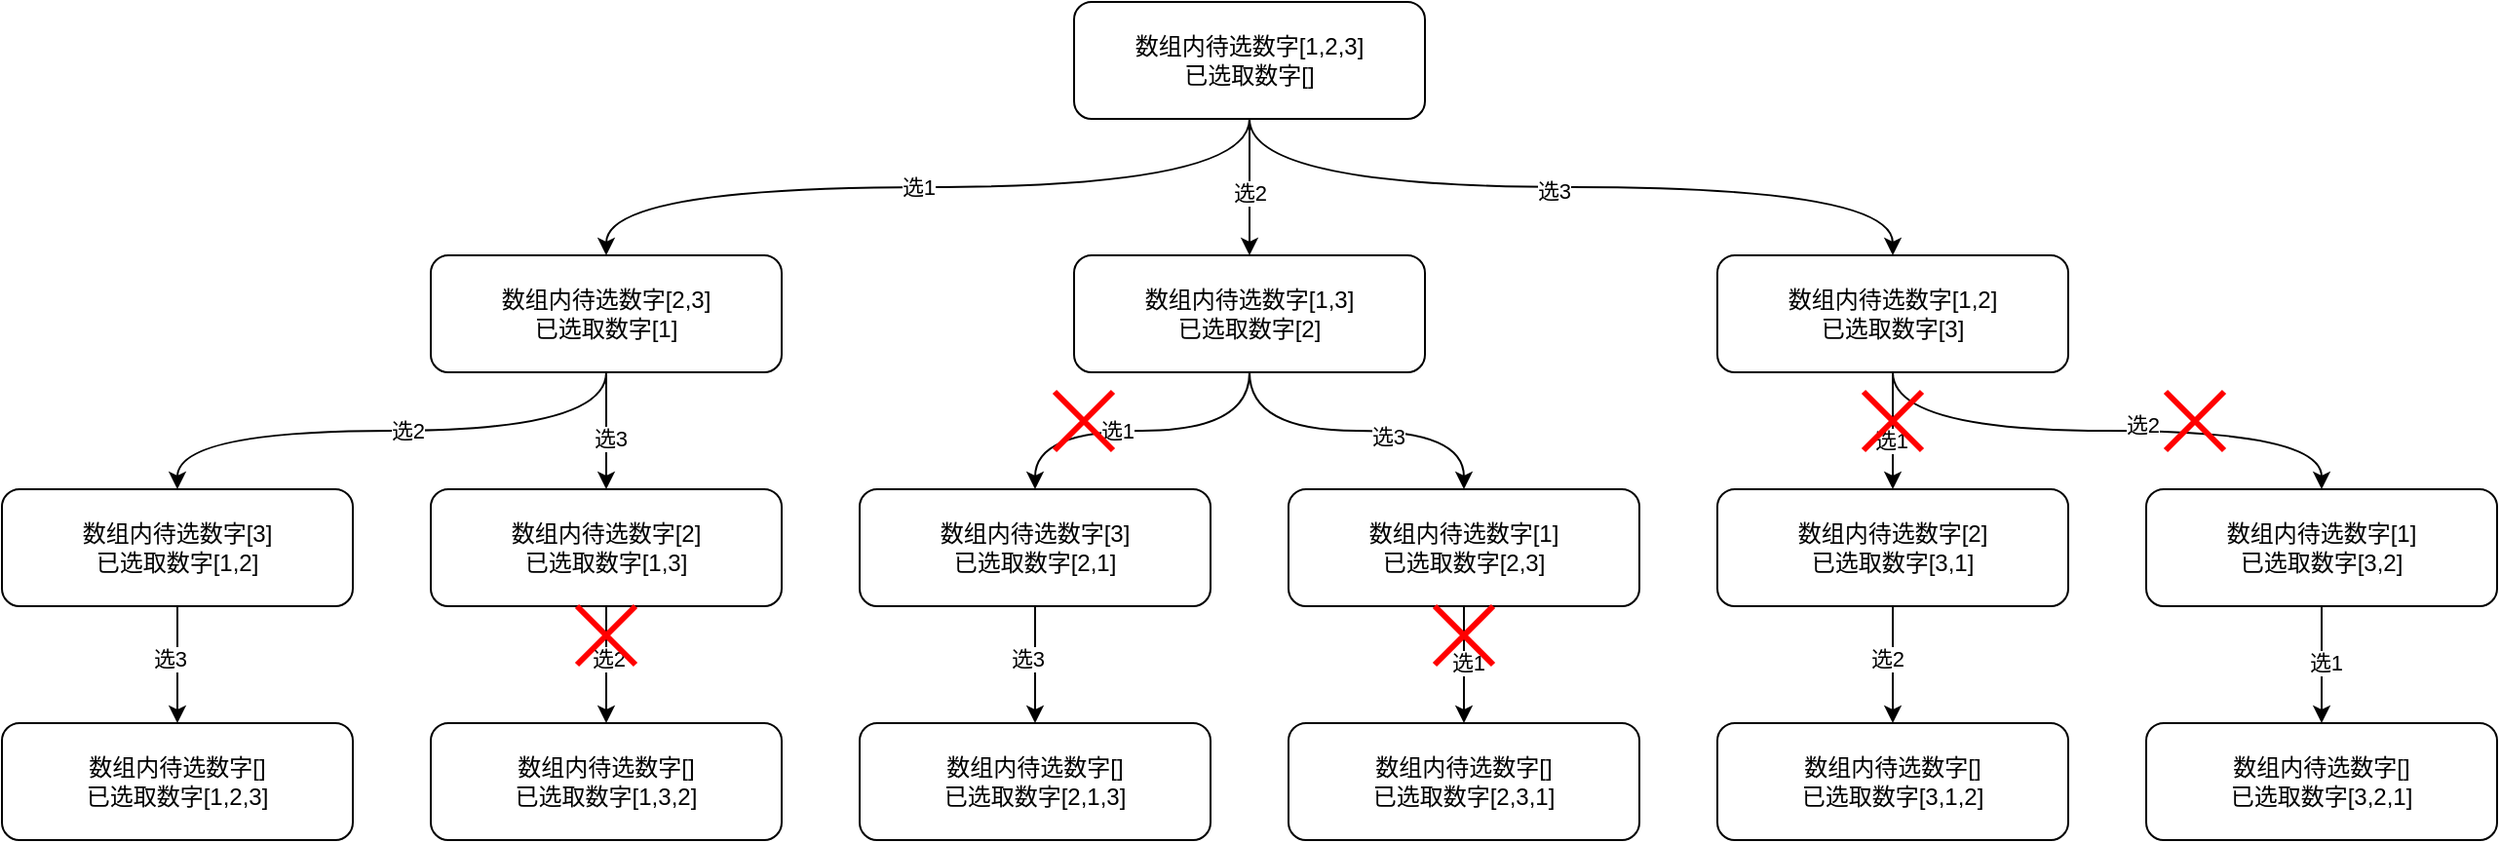 <mxfile version="24.7.5">
  <diagram name="第 1 页" id="h_oGdat_hJrlbV5CpcHk">
    <mxGraphModel dx="2261" dy="841" grid="1" gridSize="10" guides="1" tooltips="1" connect="1" arrows="1" fold="1" page="1" pageScale="1" pageWidth="827" pageHeight="1169" math="0" shadow="0">
      <root>
        <mxCell id="0" />
        <mxCell id="1" parent="0" />
        <mxCell id="kaJzyL5myrryQxfhcefb-21" style="edgeStyle=orthogonalEdgeStyle;rounded=0;orthogonalLoop=1;jettySize=auto;html=1;exitX=0.5;exitY=1;exitDx=0;exitDy=0;entryX=0.5;entryY=0;entryDx=0;entryDy=0;curved=1;" edge="1" parent="1" source="kaJzyL5myrryQxfhcefb-5" target="kaJzyL5myrryQxfhcefb-16">
          <mxGeometry relative="1" as="geometry" />
        </mxCell>
        <mxCell id="kaJzyL5myrryQxfhcefb-24" value="选1" style="edgeLabel;html=1;align=center;verticalAlign=middle;resizable=0;points=[];" vertex="1" connectable="0" parent="kaJzyL5myrryQxfhcefb-21">
          <mxGeometry x="0.027" relative="1" as="geometry">
            <mxPoint as="offset" />
          </mxGeometry>
        </mxCell>
        <mxCell id="kaJzyL5myrryQxfhcefb-22" style="edgeStyle=orthogonalEdgeStyle;rounded=0;orthogonalLoop=1;jettySize=auto;html=1;exitX=0.5;exitY=1;exitDx=0;exitDy=0;entryX=0.5;entryY=0;entryDx=0;entryDy=0;curved=1;" edge="1" parent="1" source="kaJzyL5myrryQxfhcefb-5" target="kaJzyL5myrryQxfhcefb-14">
          <mxGeometry relative="1" as="geometry" />
        </mxCell>
        <mxCell id="kaJzyL5myrryQxfhcefb-27" value="选2" style="edgeLabel;html=1;align=center;verticalAlign=middle;resizable=0;points=[];" vertex="1" connectable="0" parent="kaJzyL5myrryQxfhcefb-22">
          <mxGeometry x="0.086" relative="1" as="geometry">
            <mxPoint as="offset" />
          </mxGeometry>
        </mxCell>
        <mxCell id="kaJzyL5myrryQxfhcefb-23" style="edgeStyle=orthogonalEdgeStyle;rounded=0;orthogonalLoop=1;jettySize=auto;html=1;exitX=0.5;exitY=1;exitDx=0;exitDy=0;entryX=0.5;entryY=0;entryDx=0;entryDy=0;curved=1;" edge="1" parent="1" source="kaJzyL5myrryQxfhcefb-5" target="kaJzyL5myrryQxfhcefb-18">
          <mxGeometry relative="1" as="geometry" />
        </mxCell>
        <mxCell id="kaJzyL5myrryQxfhcefb-28" value="选3" style="edgeLabel;html=1;align=center;verticalAlign=middle;resizable=0;points=[];" vertex="1" connectable="0" parent="kaJzyL5myrryQxfhcefb-23">
          <mxGeometry x="-0.047" y="-2" relative="1" as="geometry">
            <mxPoint as="offset" />
          </mxGeometry>
        </mxCell>
        <mxCell id="kaJzyL5myrryQxfhcefb-5" value="" style="rounded=1;whiteSpace=wrap;html=1;" vertex="1" parent="1">
          <mxGeometry x="330" y="170" width="180" height="60" as="geometry" />
        </mxCell>
        <mxCell id="kaJzyL5myrryQxfhcefb-6" value="数组内待选数字[1,2,3]&lt;div&gt;已选取数字[]&lt;/div&gt;" style="text;html=1;align=center;verticalAlign=middle;whiteSpace=wrap;rounded=0;" vertex="1" parent="1">
          <mxGeometry x="340" y="180" width="160" height="40" as="geometry" />
        </mxCell>
        <mxCell id="kaJzyL5myrryQxfhcefb-60" style="edgeStyle=orthogonalEdgeStyle;rounded=0;orthogonalLoop=1;jettySize=auto;html=1;exitX=0.5;exitY=1;exitDx=0;exitDy=0;entryX=0.5;entryY=0;entryDx=0;entryDy=0;curved=1;" edge="1" parent="1" source="kaJzyL5myrryQxfhcefb-14" target="kaJzyL5myrryQxfhcefb-50">
          <mxGeometry relative="1" as="geometry" />
        </mxCell>
        <mxCell id="kaJzyL5myrryQxfhcefb-63" value="选1" style="edgeLabel;html=1;align=center;verticalAlign=middle;resizable=0;points=[];" vertex="1" connectable="0" parent="kaJzyL5myrryQxfhcefb-60">
          <mxGeometry x="0.153" relative="1" as="geometry">
            <mxPoint as="offset" />
          </mxGeometry>
        </mxCell>
        <mxCell id="kaJzyL5myrryQxfhcefb-61" style="edgeStyle=orthogonalEdgeStyle;rounded=0;orthogonalLoop=1;jettySize=auto;html=1;exitX=0.5;exitY=1;exitDx=0;exitDy=0;entryX=0.5;entryY=0;entryDx=0;entryDy=0;curved=1;" edge="1" parent="1" source="kaJzyL5myrryQxfhcefb-14" target="kaJzyL5myrryQxfhcefb-54">
          <mxGeometry relative="1" as="geometry" />
        </mxCell>
        <mxCell id="kaJzyL5myrryQxfhcefb-64" value="选3" style="edgeLabel;html=1;align=center;verticalAlign=middle;resizable=0;points=[];" vertex="1" connectable="0" parent="kaJzyL5myrryQxfhcefb-61">
          <mxGeometry x="0.188" y="-3" relative="1" as="geometry">
            <mxPoint as="offset" />
          </mxGeometry>
        </mxCell>
        <mxCell id="kaJzyL5myrryQxfhcefb-14" value="" style="rounded=1;whiteSpace=wrap;html=1;" vertex="1" parent="1">
          <mxGeometry x="330" y="300" width="180" height="60" as="geometry" />
        </mxCell>
        <mxCell id="kaJzyL5myrryQxfhcefb-15" value="数组内待选数字[1,3]&lt;div&gt;已选取数字[2]&lt;/div&gt;" style="text;html=1;align=center;verticalAlign=middle;whiteSpace=wrap;rounded=0;" vertex="1" parent="1">
          <mxGeometry x="340" y="310" width="160" height="40" as="geometry" />
        </mxCell>
        <mxCell id="kaJzyL5myrryQxfhcefb-35" style="edgeStyle=orthogonalEdgeStyle;rounded=0;orthogonalLoop=1;jettySize=auto;html=1;exitX=0.5;exitY=1;exitDx=0;exitDy=0;entryX=0.5;entryY=0;entryDx=0;entryDy=0;curved=1;" edge="1" parent="1" source="kaJzyL5myrryQxfhcefb-16" target="kaJzyL5myrryQxfhcefb-31">
          <mxGeometry relative="1" as="geometry" />
        </mxCell>
        <mxCell id="kaJzyL5myrryQxfhcefb-44" value="选2" style="edgeLabel;html=1;align=center;verticalAlign=middle;resizable=0;points=[];" vertex="1" connectable="0" parent="kaJzyL5myrryQxfhcefb-35">
          <mxGeometry x="-0.057" relative="1" as="geometry">
            <mxPoint as="offset" />
          </mxGeometry>
        </mxCell>
        <mxCell id="kaJzyL5myrryQxfhcefb-36" style="edgeStyle=orthogonalEdgeStyle;rounded=0;orthogonalLoop=1;jettySize=auto;html=1;exitX=0.5;exitY=1;exitDx=0;exitDy=0;entryX=0.5;entryY=0;entryDx=0;entryDy=0;curved=1;" edge="1" parent="1" source="kaJzyL5myrryQxfhcefb-16" target="kaJzyL5myrryQxfhcefb-33">
          <mxGeometry relative="1" as="geometry" />
        </mxCell>
        <mxCell id="kaJzyL5myrryQxfhcefb-45" value="选3" style="edgeLabel;html=1;align=center;verticalAlign=middle;resizable=0;points=[];" vertex="1" connectable="0" parent="kaJzyL5myrryQxfhcefb-36">
          <mxGeometry x="0.133" y="2" relative="1" as="geometry">
            <mxPoint as="offset" />
          </mxGeometry>
        </mxCell>
        <mxCell id="kaJzyL5myrryQxfhcefb-16" value="" style="rounded=1;whiteSpace=wrap;html=1;" vertex="1" parent="1">
          <mxGeometry y="300" width="180" height="60" as="geometry" />
        </mxCell>
        <mxCell id="kaJzyL5myrryQxfhcefb-17" value="数组内待选数字[2,3]&lt;div&gt;已选取数字[1]&lt;/div&gt;" style="text;html=1;align=center;verticalAlign=middle;whiteSpace=wrap;rounded=0;" vertex="1" parent="1">
          <mxGeometry x="10" y="310" width="160" height="40" as="geometry" />
        </mxCell>
        <mxCell id="kaJzyL5myrryQxfhcefb-80" style="edgeStyle=orthogonalEdgeStyle;rounded=0;orthogonalLoop=1;jettySize=auto;html=1;exitX=0.5;exitY=1;exitDx=0;exitDy=0;entryX=0.5;entryY=0;entryDx=0;entryDy=0;curved=1;" edge="1" parent="1" source="kaJzyL5myrryQxfhcefb-18" target="kaJzyL5myrryQxfhcefb-70">
          <mxGeometry relative="1" as="geometry" />
        </mxCell>
        <mxCell id="kaJzyL5myrryQxfhcefb-82" value="选1" style="edgeLabel;html=1;align=center;verticalAlign=middle;resizable=0;points=[];" vertex="1" connectable="0" parent="kaJzyL5myrryQxfhcefb-80">
          <mxGeometry x="0.167" y="-1" relative="1" as="geometry">
            <mxPoint as="offset" />
          </mxGeometry>
        </mxCell>
        <mxCell id="kaJzyL5myrryQxfhcefb-81" style="edgeStyle=orthogonalEdgeStyle;rounded=0;orthogonalLoop=1;jettySize=auto;html=1;exitX=0.5;exitY=1;exitDx=0;exitDy=0;entryX=0.5;entryY=0;entryDx=0;entryDy=0;curved=1;" edge="1" parent="1" source="kaJzyL5myrryQxfhcefb-18" target="kaJzyL5myrryQxfhcefb-74">
          <mxGeometry relative="1" as="geometry" />
        </mxCell>
        <mxCell id="kaJzyL5myrryQxfhcefb-83" value="选2" style="edgeLabel;html=1;align=center;verticalAlign=middle;resizable=0;points=[];" vertex="1" connectable="0" parent="kaJzyL5myrryQxfhcefb-81">
          <mxGeometry x="0.129" y="3" relative="1" as="geometry">
            <mxPoint as="offset" />
          </mxGeometry>
        </mxCell>
        <mxCell id="kaJzyL5myrryQxfhcefb-18" value="" style="rounded=1;whiteSpace=wrap;html=1;" vertex="1" parent="1">
          <mxGeometry x="660" y="300" width="180" height="60" as="geometry" />
        </mxCell>
        <mxCell id="kaJzyL5myrryQxfhcefb-19" value="数组内待选数字[1,2]&lt;div&gt;已选取数字[3]&lt;/div&gt;" style="text;html=1;align=center;verticalAlign=middle;whiteSpace=wrap;rounded=0;" vertex="1" parent="1">
          <mxGeometry x="670" y="310" width="160" height="40" as="geometry" />
        </mxCell>
        <mxCell id="kaJzyL5myrryQxfhcefb-39" style="edgeStyle=orthogonalEdgeStyle;rounded=0;orthogonalLoop=1;jettySize=auto;html=1;exitX=0.5;exitY=1;exitDx=0;exitDy=0;entryX=0.5;entryY=0;entryDx=0;entryDy=0;" edge="1" parent="1" source="kaJzyL5myrryQxfhcefb-31" target="kaJzyL5myrryQxfhcefb-37">
          <mxGeometry relative="1" as="geometry" />
        </mxCell>
        <mxCell id="kaJzyL5myrryQxfhcefb-46" value="选3" style="edgeLabel;html=1;align=center;verticalAlign=middle;resizable=0;points=[];" vertex="1" connectable="0" parent="kaJzyL5myrryQxfhcefb-39">
          <mxGeometry x="-0.1" y="-4" relative="1" as="geometry">
            <mxPoint as="offset" />
          </mxGeometry>
        </mxCell>
        <mxCell id="kaJzyL5myrryQxfhcefb-31" value="" style="rounded=1;whiteSpace=wrap;html=1;" vertex="1" parent="1">
          <mxGeometry x="-220" y="420" width="180" height="60" as="geometry" />
        </mxCell>
        <mxCell id="kaJzyL5myrryQxfhcefb-32" value="数组内待选数字[3]&lt;div&gt;已选取数字[1,2]&lt;/div&gt;" style="text;html=1;align=center;verticalAlign=middle;whiteSpace=wrap;rounded=0;" vertex="1" parent="1">
          <mxGeometry x="-210" y="430" width="160" height="40" as="geometry" />
        </mxCell>
        <mxCell id="kaJzyL5myrryQxfhcefb-43" style="edgeStyle=orthogonalEdgeStyle;rounded=0;orthogonalLoop=1;jettySize=auto;html=1;exitX=0.5;exitY=1;exitDx=0;exitDy=0;entryX=0.5;entryY=0;entryDx=0;entryDy=0;" edge="1" parent="1" source="kaJzyL5myrryQxfhcefb-33" target="kaJzyL5myrryQxfhcefb-41">
          <mxGeometry relative="1" as="geometry" />
        </mxCell>
        <mxCell id="kaJzyL5myrryQxfhcefb-47" value="选2" style="edgeLabel;html=1;align=center;verticalAlign=middle;resizable=0;points=[];" vertex="1" connectable="0" parent="kaJzyL5myrryQxfhcefb-43">
          <mxGeometry x="-0.1" y="1" relative="1" as="geometry">
            <mxPoint as="offset" />
          </mxGeometry>
        </mxCell>
        <mxCell id="kaJzyL5myrryQxfhcefb-33" value="" style="rounded=1;whiteSpace=wrap;html=1;" vertex="1" parent="1">
          <mxGeometry y="420" width="180" height="60" as="geometry" />
        </mxCell>
        <mxCell id="kaJzyL5myrryQxfhcefb-34" value="数组内待选数字[2]&lt;div&gt;已选取数字[1,3]&lt;/div&gt;" style="text;html=1;align=center;verticalAlign=middle;whiteSpace=wrap;rounded=0;" vertex="1" parent="1">
          <mxGeometry x="10" y="430" width="160" height="40" as="geometry" />
        </mxCell>
        <mxCell id="kaJzyL5myrryQxfhcefb-37" value="" style="rounded=1;whiteSpace=wrap;html=1;" vertex="1" parent="1">
          <mxGeometry x="-220" y="540" width="180" height="60" as="geometry" />
        </mxCell>
        <mxCell id="kaJzyL5myrryQxfhcefb-38" value="数组内待选数字[]&lt;div&gt;已选取数字[1,2,3]&lt;/div&gt;" style="text;html=1;align=center;verticalAlign=middle;whiteSpace=wrap;rounded=0;" vertex="1" parent="1">
          <mxGeometry x="-210" y="550" width="160" height="40" as="geometry" />
        </mxCell>
        <mxCell id="kaJzyL5myrryQxfhcefb-41" value="" style="rounded=1;whiteSpace=wrap;html=1;" vertex="1" parent="1">
          <mxGeometry y="540" width="180" height="60" as="geometry" />
        </mxCell>
        <mxCell id="kaJzyL5myrryQxfhcefb-42" value="数组内待选数字[]&lt;div&gt;已选取数字[1,3&lt;span style=&quot;background-color: initial;&quot;&gt;,2&lt;/span&gt;&lt;span style=&quot;background-color: initial;&quot;&gt;]&lt;/span&gt;&lt;/div&gt;" style="text;html=1;align=center;verticalAlign=middle;whiteSpace=wrap;rounded=0;" vertex="1" parent="1">
          <mxGeometry x="10" y="550" width="160" height="40" as="geometry" />
        </mxCell>
        <mxCell id="kaJzyL5myrryQxfhcefb-48" style="edgeStyle=orthogonalEdgeStyle;rounded=0;orthogonalLoop=1;jettySize=auto;html=1;exitX=0.5;exitY=1;exitDx=0;exitDy=0;entryX=0.5;entryY=0;entryDx=0;entryDy=0;" edge="1" parent="1" source="kaJzyL5myrryQxfhcefb-50" target="kaJzyL5myrryQxfhcefb-56">
          <mxGeometry relative="1" as="geometry" />
        </mxCell>
        <mxCell id="kaJzyL5myrryQxfhcefb-49" value="选3" style="edgeLabel;html=1;align=center;verticalAlign=middle;resizable=0;points=[];" vertex="1" connectable="0" parent="kaJzyL5myrryQxfhcefb-48">
          <mxGeometry x="-0.1" y="-4" relative="1" as="geometry">
            <mxPoint as="offset" />
          </mxGeometry>
        </mxCell>
        <mxCell id="kaJzyL5myrryQxfhcefb-50" value="" style="rounded=1;whiteSpace=wrap;html=1;" vertex="1" parent="1">
          <mxGeometry x="220" y="420" width="180" height="60" as="geometry" />
        </mxCell>
        <mxCell id="kaJzyL5myrryQxfhcefb-51" value="数组内待选数字[3]&lt;div&gt;已选取数字[2,1]&lt;/div&gt;" style="text;html=1;align=center;verticalAlign=middle;whiteSpace=wrap;rounded=0;" vertex="1" parent="1">
          <mxGeometry x="230" y="430" width="160" height="40" as="geometry" />
        </mxCell>
        <mxCell id="kaJzyL5myrryQxfhcefb-52" style="edgeStyle=orthogonalEdgeStyle;rounded=0;orthogonalLoop=1;jettySize=auto;html=1;exitX=0.5;exitY=1;exitDx=0;exitDy=0;entryX=0.5;entryY=0;entryDx=0;entryDy=0;" edge="1" parent="1" source="kaJzyL5myrryQxfhcefb-54" target="kaJzyL5myrryQxfhcefb-58">
          <mxGeometry relative="1" as="geometry" />
        </mxCell>
        <mxCell id="kaJzyL5myrryQxfhcefb-67" value="选1" style="edgeLabel;html=1;align=center;verticalAlign=middle;resizable=0;points=[];" vertex="1" connectable="0" parent="kaJzyL5myrryQxfhcefb-52">
          <mxGeometry x="-0.033" y="2" relative="1" as="geometry">
            <mxPoint as="offset" />
          </mxGeometry>
        </mxCell>
        <mxCell id="kaJzyL5myrryQxfhcefb-54" value="" style="rounded=1;whiteSpace=wrap;html=1;" vertex="1" parent="1">
          <mxGeometry x="440" y="420" width="180" height="60" as="geometry" />
        </mxCell>
        <mxCell id="kaJzyL5myrryQxfhcefb-55" value="数组内待选数字[1]&lt;div&gt;已选取数字[2,3]&lt;/div&gt;" style="text;html=1;align=center;verticalAlign=middle;whiteSpace=wrap;rounded=0;" vertex="1" parent="1">
          <mxGeometry x="450" y="430" width="160" height="40" as="geometry" />
        </mxCell>
        <mxCell id="kaJzyL5myrryQxfhcefb-56" value="" style="rounded=1;whiteSpace=wrap;html=1;" vertex="1" parent="1">
          <mxGeometry x="220" y="540" width="180" height="60" as="geometry" />
        </mxCell>
        <mxCell id="kaJzyL5myrryQxfhcefb-57" value="数组内待选数字[]&lt;div&gt;已选取数字[2,1,3]&lt;/div&gt;" style="text;html=1;align=center;verticalAlign=middle;whiteSpace=wrap;rounded=0;" vertex="1" parent="1">
          <mxGeometry x="230" y="550" width="160" height="40" as="geometry" />
        </mxCell>
        <mxCell id="kaJzyL5myrryQxfhcefb-58" value="" style="rounded=1;whiteSpace=wrap;html=1;" vertex="1" parent="1">
          <mxGeometry x="440" y="540" width="180" height="60" as="geometry" />
        </mxCell>
        <mxCell id="kaJzyL5myrryQxfhcefb-59" value="数组内待选数字[]&lt;div&gt;已选取数字[2,3,1&lt;span style=&quot;background-color: initial;&quot;&gt;]&lt;/span&gt;&lt;/div&gt;" style="text;html=1;align=center;verticalAlign=middle;whiteSpace=wrap;rounded=0;" vertex="1" parent="1">
          <mxGeometry x="450" y="550" width="160" height="40" as="geometry" />
        </mxCell>
        <mxCell id="kaJzyL5myrryQxfhcefb-68" style="edgeStyle=orthogonalEdgeStyle;rounded=0;orthogonalLoop=1;jettySize=auto;html=1;exitX=0.5;exitY=1;exitDx=0;exitDy=0;entryX=0.5;entryY=0;entryDx=0;entryDy=0;" edge="1" parent="1" source="kaJzyL5myrryQxfhcefb-70" target="kaJzyL5myrryQxfhcefb-76">
          <mxGeometry relative="1" as="geometry" />
        </mxCell>
        <mxCell id="kaJzyL5myrryQxfhcefb-69" value="选2" style="edgeLabel;html=1;align=center;verticalAlign=middle;resizable=0;points=[];" vertex="1" connectable="0" parent="kaJzyL5myrryQxfhcefb-68">
          <mxGeometry x="-0.1" y="-4" relative="1" as="geometry">
            <mxPoint x="1" as="offset" />
          </mxGeometry>
        </mxCell>
        <mxCell id="kaJzyL5myrryQxfhcefb-70" value="" style="rounded=1;whiteSpace=wrap;html=1;" vertex="1" parent="1">
          <mxGeometry x="660" y="420" width="180" height="60" as="geometry" />
        </mxCell>
        <mxCell id="kaJzyL5myrryQxfhcefb-71" value="数组内待选数字[2]&lt;div&gt;已选取数字[3,1]&lt;/div&gt;" style="text;html=1;align=center;verticalAlign=middle;whiteSpace=wrap;rounded=0;" vertex="1" parent="1">
          <mxGeometry x="670" y="430" width="160" height="40" as="geometry" />
        </mxCell>
        <mxCell id="kaJzyL5myrryQxfhcefb-72" style="edgeStyle=orthogonalEdgeStyle;rounded=0;orthogonalLoop=1;jettySize=auto;html=1;exitX=0.5;exitY=1;exitDx=0;exitDy=0;entryX=0.5;entryY=0;entryDx=0;entryDy=0;" edge="1" parent="1" source="kaJzyL5myrryQxfhcefb-74" target="kaJzyL5myrryQxfhcefb-78">
          <mxGeometry relative="1" as="geometry" />
        </mxCell>
        <mxCell id="kaJzyL5myrryQxfhcefb-73" value="选1" style="edgeLabel;html=1;align=center;verticalAlign=middle;resizable=0;points=[];" vertex="1" connectable="0" parent="kaJzyL5myrryQxfhcefb-72">
          <mxGeometry x="-0.033" y="2" relative="1" as="geometry">
            <mxPoint as="offset" />
          </mxGeometry>
        </mxCell>
        <mxCell id="kaJzyL5myrryQxfhcefb-74" value="" style="rounded=1;whiteSpace=wrap;html=1;" vertex="1" parent="1">
          <mxGeometry x="880" y="420" width="180" height="60" as="geometry" />
        </mxCell>
        <mxCell id="kaJzyL5myrryQxfhcefb-75" value="数组内待选数字[1]&lt;div&gt;已选取数字[3,2]&lt;/div&gt;" style="text;html=1;align=center;verticalAlign=middle;whiteSpace=wrap;rounded=0;" vertex="1" parent="1">
          <mxGeometry x="890" y="430" width="160" height="40" as="geometry" />
        </mxCell>
        <mxCell id="kaJzyL5myrryQxfhcefb-76" value="" style="rounded=1;whiteSpace=wrap;html=1;" vertex="1" parent="1">
          <mxGeometry x="660" y="540" width="180" height="60" as="geometry" />
        </mxCell>
        <mxCell id="kaJzyL5myrryQxfhcefb-77" value="数组内待选数字[]&lt;div&gt;已选取数字[3,1,2]&lt;/div&gt;" style="text;html=1;align=center;verticalAlign=middle;whiteSpace=wrap;rounded=0;" vertex="1" parent="1">
          <mxGeometry x="670" y="550" width="160" height="40" as="geometry" />
        </mxCell>
        <mxCell id="kaJzyL5myrryQxfhcefb-78" value="" style="rounded=1;whiteSpace=wrap;html=1;" vertex="1" parent="1">
          <mxGeometry x="880" y="540" width="180" height="60" as="geometry" />
        </mxCell>
        <mxCell id="kaJzyL5myrryQxfhcefb-79" value="数组内待选数字[]&lt;div&gt;已选取数字[3,2,1&lt;span style=&quot;background-color: initial;&quot;&gt;]&lt;/span&gt;&lt;/div&gt;" style="text;html=1;align=center;verticalAlign=middle;whiteSpace=wrap;rounded=0;" vertex="1" parent="1">
          <mxGeometry x="890" y="550" width="160" height="40" as="geometry" />
        </mxCell>
        <mxCell id="kaJzyL5myrryQxfhcefb-84" value="" style="shape=umlDestroy;whiteSpace=wrap;html=1;strokeWidth=3;targetShapes=umlLifeline;strokeColor=#FF0000;" vertex="1" parent="1">
          <mxGeometry x="75" y="480" width="30" height="30" as="geometry" />
        </mxCell>
        <mxCell id="kaJzyL5myrryQxfhcefb-91" value="" style="shape=umlDestroy;whiteSpace=wrap;html=1;strokeWidth=3;targetShapes=umlLifeline;strokeColor=#FF0000;" vertex="1" parent="1">
          <mxGeometry x="320" y="370" width="30" height="30" as="geometry" />
        </mxCell>
        <mxCell id="kaJzyL5myrryQxfhcefb-96" value="" style="shape=umlDestroy;whiteSpace=wrap;html=1;strokeWidth=3;targetShapes=umlLifeline;strokeColor=#FF0000;" vertex="1" parent="1">
          <mxGeometry x="515" y="480" width="30" height="30" as="geometry" />
        </mxCell>
        <mxCell id="kaJzyL5myrryQxfhcefb-97" value="" style="shape=umlDestroy;whiteSpace=wrap;html=1;strokeWidth=3;targetShapes=umlLifeline;strokeColor=#FF0000;" vertex="1" parent="1">
          <mxGeometry x="735" y="370" width="30" height="30" as="geometry" />
        </mxCell>
        <mxCell id="kaJzyL5myrryQxfhcefb-98" value="" style="shape=umlDestroy;whiteSpace=wrap;html=1;strokeWidth=3;targetShapes=umlLifeline;strokeColor=#FF0000;" vertex="1" parent="1">
          <mxGeometry x="890" y="370" width="30" height="30" as="geometry" />
        </mxCell>
      </root>
    </mxGraphModel>
  </diagram>
</mxfile>
